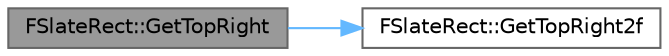 digraph "FSlateRect::GetTopRight"
{
 // INTERACTIVE_SVG=YES
 // LATEX_PDF_SIZE
  bgcolor="transparent";
  edge [fontname=Helvetica,fontsize=10,labelfontname=Helvetica,labelfontsize=10];
  node [fontname=Helvetica,fontsize=10,shape=box,height=0.2,width=0.4];
  rankdir="LR";
  Node1 [id="Node000001",label="FSlateRect::GetTopRight",height=0.2,width=0.4,color="gray40", fillcolor="grey60", style="filled", fontcolor="black",tooltip="Returns the top-right position of the rectangle."];
  Node1 -> Node2 [id="edge1_Node000001_Node000002",color="steelblue1",style="solid",tooltip=" "];
  Node2 [id="Node000002",label="FSlateRect::GetTopRight2f",height=0.2,width=0.4,color="grey40", fillcolor="white", style="filled",URL="$db/d16/classFSlateRect.html#ac25174798316c8de19d0e1cbea98f361",tooltip=" "];
}
